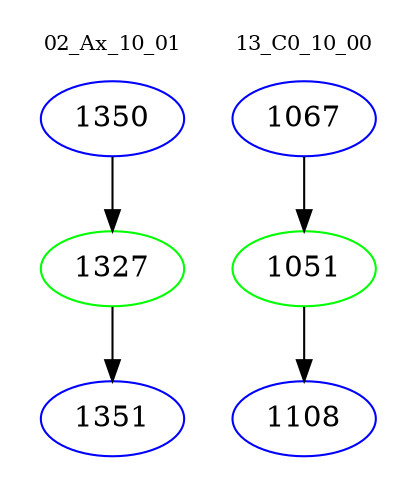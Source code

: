 digraph{
subgraph cluster_0 {
color = white
label = "02_Ax_10_01";
fontsize=10;
T0_1350 [label="1350", color="blue"]
T0_1350 -> T0_1327 [color="black"]
T0_1327 [label="1327", color="green"]
T0_1327 -> T0_1351 [color="black"]
T0_1351 [label="1351", color="blue"]
}
subgraph cluster_1 {
color = white
label = "13_C0_10_00";
fontsize=10;
T1_1067 [label="1067", color="blue"]
T1_1067 -> T1_1051 [color="black"]
T1_1051 [label="1051", color="green"]
T1_1051 -> T1_1108 [color="black"]
T1_1108 [label="1108", color="blue"]
}
}
